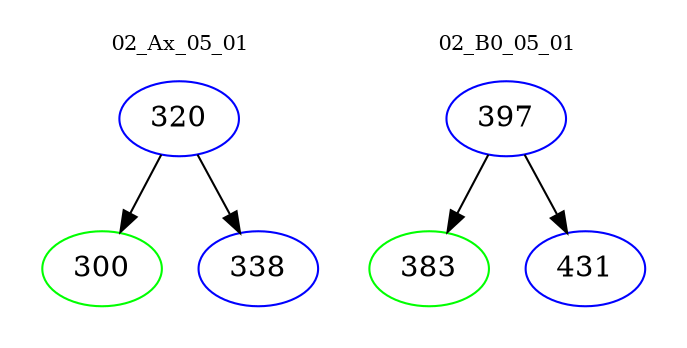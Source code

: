digraph{
subgraph cluster_0 {
color = white
label = "02_Ax_05_01";
fontsize=10;
T0_320 [label="320", color="blue"]
T0_320 -> T0_300 [color="black"]
T0_300 [label="300", color="green"]
T0_320 -> T0_338 [color="black"]
T0_338 [label="338", color="blue"]
}
subgraph cluster_1 {
color = white
label = "02_B0_05_01";
fontsize=10;
T1_397 [label="397", color="blue"]
T1_397 -> T1_383 [color="black"]
T1_383 [label="383", color="green"]
T1_397 -> T1_431 [color="black"]
T1_431 [label="431", color="blue"]
}
}
